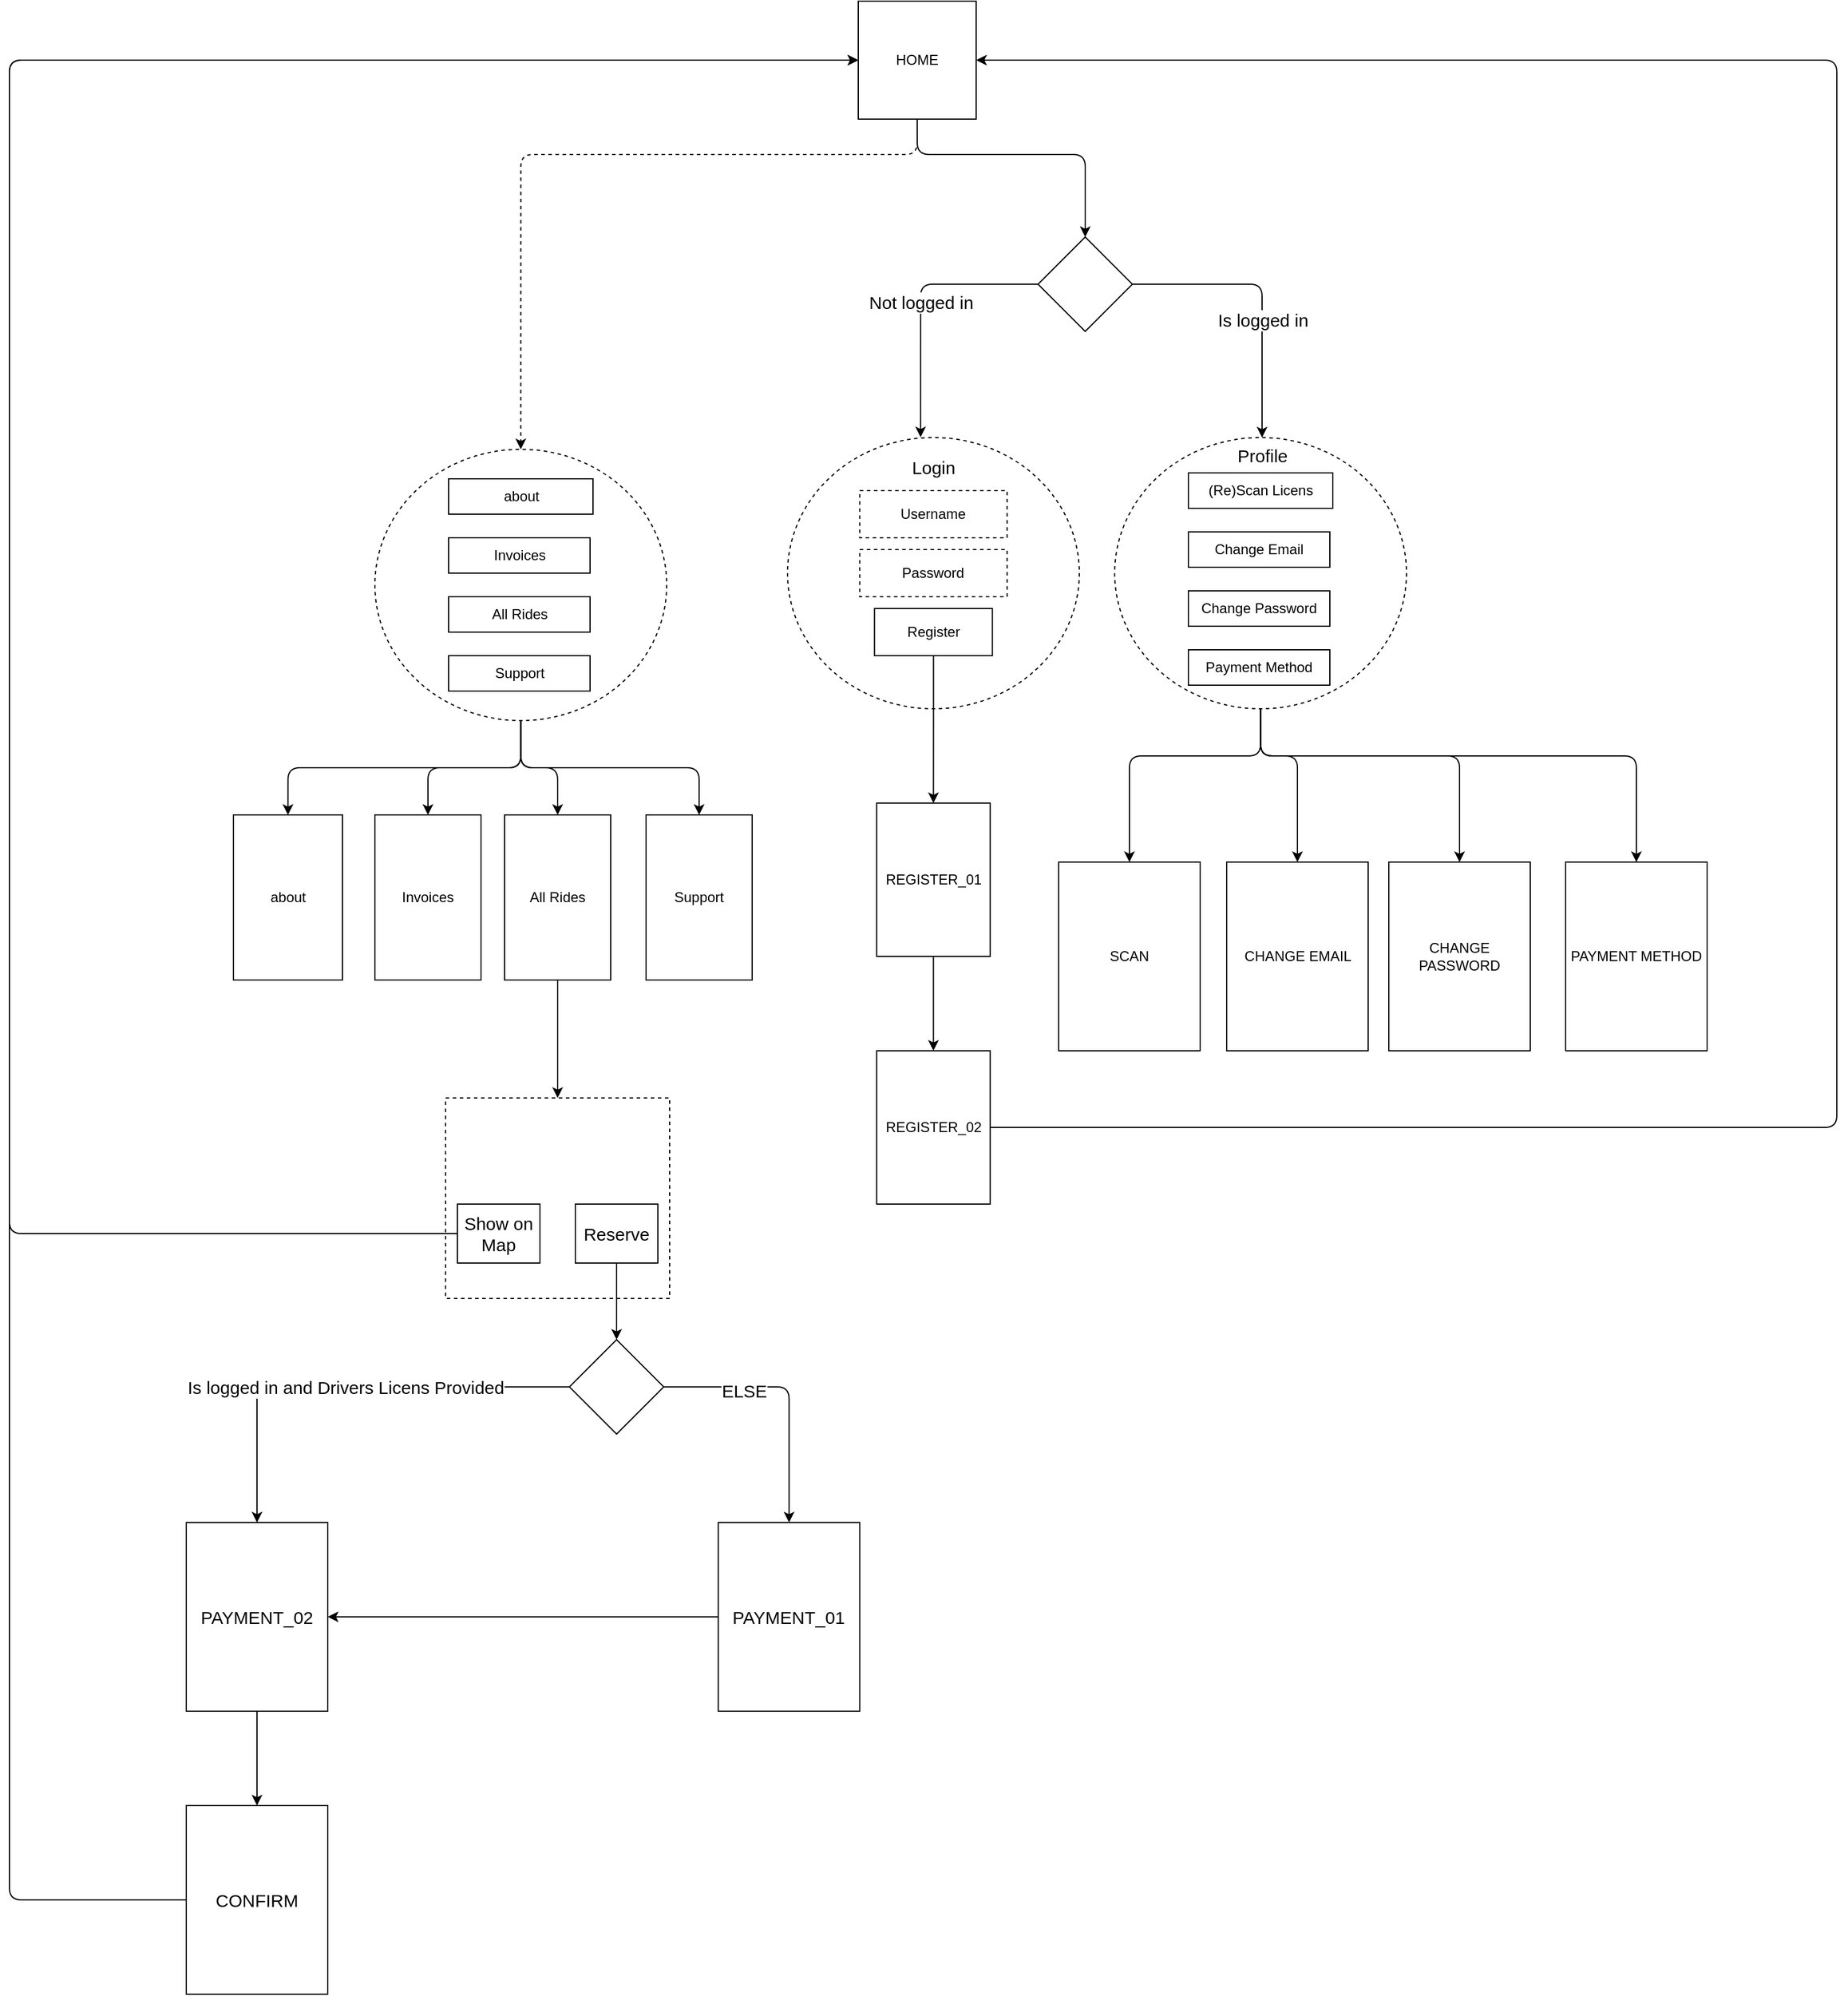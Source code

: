 <mxfile>
    <diagram id="27UhdxJOXIhVjV-da2Bo" name="Page-1">
        <mxGraphModel dx="2723" dy="2190" grid="1" gridSize="10" guides="0" tooltips="1" connect="1" arrows="1" fold="1" page="0" pageScale="1" pageWidth="850" pageHeight="1100" math="0" shadow="0">
            <root>
                <mxCell id="0"/>
                <mxCell id="1" parent="0"/>
                <mxCell id="43" value="" style="ellipse;whiteSpace=wrap;html=1;dashed=1;" vertex="1" parent="1">
                    <mxGeometry x="110" y="460" width="247.5" height="230" as="geometry"/>
                </mxCell>
                <mxCell id="26" style="edgeStyle=orthogonalEdgeStyle;html=1;entryX=0.5;entryY=0;entryDx=0;entryDy=0;" edge="1" parent="1" source="2" target="24">
                    <mxGeometry relative="1" as="geometry">
                        <Array as="points">
                            <mxPoint x="220" y="220"/>
                            <mxPoint x="363" y="220"/>
                        </Array>
                    </mxGeometry>
                </mxCell>
                <mxCell id="52" style="edgeStyle=orthogonalEdgeStyle;html=1;entryX=0.5;entryY=0;entryDx=0;entryDy=0;fontSize=15;dashed=1;" edge="1" parent="1" source="2" target="51">
                    <mxGeometry relative="1" as="geometry">
                        <Array as="points">
                            <mxPoint x="220" y="220"/>
                            <mxPoint x="-116" y="220"/>
                        </Array>
                    </mxGeometry>
                </mxCell>
                <mxCell id="2" value="HOME" style="whiteSpace=wrap;html=1;aspect=fixed;" vertex="1" parent="1">
                    <mxGeometry x="170" y="90" width="100" height="100" as="geometry"/>
                </mxCell>
                <mxCell id="19" value="Username" style="rounded=0;whiteSpace=wrap;html=1;dashed=1;" vertex="1" parent="1">
                    <mxGeometry x="171.25" y="505" width="125" height="40" as="geometry"/>
                </mxCell>
                <mxCell id="20" value="Password" style="rounded=0;whiteSpace=wrap;html=1;dashed=1;" vertex="1" parent="1">
                    <mxGeometry x="171.25" y="555" width="125" height="40" as="geometry"/>
                </mxCell>
                <mxCell id="48" value="" style="edgeStyle=orthogonalEdgeStyle;html=1;fontSize=15;" edge="1" parent="1" source="21" target="47">
                    <mxGeometry relative="1" as="geometry"/>
                </mxCell>
                <mxCell id="21" value="Register" style="rounded=0;whiteSpace=wrap;html=1;" vertex="1" parent="1">
                    <mxGeometry x="183.75" y="605" width="100" height="40" as="geometry"/>
                </mxCell>
                <mxCell id="42" value="Is logged in" style="edgeStyle=orthogonalEdgeStyle;html=1;entryX=0.5;entryY=0;entryDx=0;entryDy=0;fontSize=15;" edge="1" parent="1" source="24" target="36">
                    <mxGeometry x="0.167" relative="1" as="geometry">
                        <mxPoint as="offset"/>
                    </mxGeometry>
                </mxCell>
                <mxCell id="44" value="Not logged in" style="edgeStyle=orthogonalEdgeStyle;html=1;entryX=0.456;entryY=-0.001;entryDx=0;entryDy=0;entryPerimeter=0;fontSize=15;" edge="1" parent="1" source="24" target="43">
                    <mxGeometry relative="1" as="geometry">
                        <Array as="points">
                            <mxPoint x="223" y="330"/>
                        </Array>
                    </mxGeometry>
                </mxCell>
                <mxCell id="24" value="" style="rhombus;whiteSpace=wrap;html=1;" vertex="1" parent="1">
                    <mxGeometry x="322.5" y="290" width="80" height="80" as="geometry"/>
                </mxCell>
                <mxCell id="31" value="Login" style="text;html=1;strokeColor=none;fillColor=none;align=center;verticalAlign=middle;whiteSpace=wrap;rounded=0;fontSize=15;" vertex="1" parent="1">
                    <mxGeometry x="203.75" y="470" width="60" height="30" as="geometry"/>
                </mxCell>
                <mxCell id="96" value="" style="edgeStyle=orthogonalEdgeStyle;html=1;fontSize=15;" edge="1" parent="1" source="34" target="95">
                    <mxGeometry relative="1" as="geometry">
                        <Array as="points">
                            <mxPoint x="511" y="730"/>
                            <mxPoint x="400" y="730"/>
                        </Array>
                    </mxGeometry>
                </mxCell>
                <mxCell id="105" style="edgeStyle=orthogonalEdgeStyle;html=1;entryX=0.5;entryY=0;entryDx=0;entryDy=0;fontSize=15;" edge="1" parent="1" source="34" target="101">
                    <mxGeometry relative="1" as="geometry">
                        <Array as="points">
                            <mxPoint x="511" y="730"/>
                            <mxPoint x="543" y="730"/>
                        </Array>
                    </mxGeometry>
                </mxCell>
                <mxCell id="106" style="edgeStyle=orthogonalEdgeStyle;html=1;entryX=0.5;entryY=0;entryDx=0;entryDy=0;fontSize=15;" edge="1" parent="1" source="34" target="102">
                    <mxGeometry relative="1" as="geometry">
                        <Array as="points">
                            <mxPoint x="511" y="730"/>
                            <mxPoint x="680" y="730"/>
                        </Array>
                    </mxGeometry>
                </mxCell>
                <mxCell id="107" style="edgeStyle=orthogonalEdgeStyle;html=1;entryX=0.5;entryY=0;entryDx=0;entryDy=0;fontSize=15;" edge="1" parent="1" source="34" target="103">
                    <mxGeometry relative="1" as="geometry">
                        <Array as="points">
                            <mxPoint x="511" y="730"/>
                            <mxPoint x="830" y="730"/>
                        </Array>
                    </mxGeometry>
                </mxCell>
                <mxCell id="34" value="" style="ellipse;whiteSpace=wrap;html=1;dashed=1;" vertex="1" parent="1">
                    <mxGeometry x="387.5" y="460" width="247.5" height="230" as="geometry"/>
                </mxCell>
                <mxCell id="36" value="Profile" style="text;html=1;strokeColor=none;fillColor=none;align=center;verticalAlign=middle;whiteSpace=wrap;rounded=0;fontSize=15;" vertex="1" parent="1">
                    <mxGeometry x="482.5" y="460" width="60" height="30" as="geometry"/>
                </mxCell>
                <mxCell id="38" value="(Re)Scan Licens" style="rounded=0;whiteSpace=wrap;html=1;" vertex="1" parent="1">
                    <mxGeometry x="450" y="490" width="122.5" height="30" as="geometry"/>
                </mxCell>
                <mxCell id="39" value="Change Email" style="rounded=0;whiteSpace=wrap;html=1;" vertex="1" parent="1">
                    <mxGeometry x="450" y="540" width="120" height="30" as="geometry"/>
                </mxCell>
                <mxCell id="40" value="Change Password" style="rounded=0;whiteSpace=wrap;html=1;" vertex="1" parent="1">
                    <mxGeometry x="450" y="590" width="120" height="30" as="geometry"/>
                </mxCell>
                <mxCell id="41" value="Payment Method" style="rounded=0;whiteSpace=wrap;html=1;" vertex="1" parent="1">
                    <mxGeometry x="450" y="640" width="120" height="30" as="geometry"/>
                </mxCell>
                <mxCell id="50" value="" style="edgeStyle=orthogonalEdgeStyle;html=1;fontSize=15;" edge="1" parent="1" source="47" target="49">
                    <mxGeometry relative="1" as="geometry"/>
                </mxCell>
                <mxCell id="47" value="REGISTER_01" style="whiteSpace=wrap;html=1;rounded=0;" vertex="1" parent="1">
                    <mxGeometry x="185.62" y="770" width="96.25" height="130" as="geometry"/>
                </mxCell>
                <mxCell id="108" style="edgeStyle=orthogonalEdgeStyle;html=1;entryX=1;entryY=0.5;entryDx=0;entryDy=0;fontSize=15;" edge="1" parent="1" source="49" target="2">
                    <mxGeometry relative="1" as="geometry">
                        <Array as="points">
                            <mxPoint x="1000" y="1045"/>
                            <mxPoint x="1000" y="140"/>
                        </Array>
                    </mxGeometry>
                </mxCell>
                <mxCell id="49" value="REGISTER_02" style="whiteSpace=wrap;html=1;rounded=0;" vertex="1" parent="1">
                    <mxGeometry x="185.62" y="980" width="96.25" height="130" as="geometry"/>
                </mxCell>
                <mxCell id="71" style="edgeStyle=orthogonalEdgeStyle;html=1;entryX=0.5;entryY=0;entryDx=0;entryDy=0;fontSize=15;" edge="1" parent="1" source="51" target="57">
                    <mxGeometry relative="1" as="geometry">
                        <Array as="points">
                            <mxPoint x="-116" y="740"/>
                            <mxPoint x="-314" y="740"/>
                        </Array>
                    </mxGeometry>
                </mxCell>
                <mxCell id="73" style="edgeStyle=orthogonalEdgeStyle;html=1;entryX=0.5;entryY=0;entryDx=0;entryDy=0;fontSize=15;" edge="1" parent="1" source="51" target="59">
                    <mxGeometry relative="1" as="geometry"/>
                </mxCell>
                <mxCell id="74" style="edgeStyle=orthogonalEdgeStyle;html=1;fontSize=15;" edge="1" parent="1" source="51" target="64">
                    <mxGeometry relative="1" as="geometry"/>
                </mxCell>
                <mxCell id="75" style="edgeStyle=orthogonalEdgeStyle;html=1;entryX=0.5;entryY=0;entryDx=0;entryDy=0;fontSize=15;" edge="1" parent="1" source="51" target="67">
                    <mxGeometry relative="1" as="geometry"/>
                </mxCell>
                <mxCell id="51" value="" style="ellipse;whiteSpace=wrap;html=1;dashed=1;" vertex="1" parent="1">
                    <mxGeometry x="-240" y="470" width="247.5" height="230" as="geometry"/>
                </mxCell>
                <mxCell id="53" value="about" style="rounded=0;whiteSpace=wrap;html=1;" vertex="1" parent="1">
                    <mxGeometry x="-177.5" y="495" width="122.5" height="30" as="geometry"/>
                </mxCell>
                <mxCell id="54" value="Invoices" style="rounded=0;whiteSpace=wrap;html=1;" vertex="1" parent="1">
                    <mxGeometry x="-177.5" y="545" width="120" height="30" as="geometry"/>
                </mxCell>
                <mxCell id="55" value="All Rides" style="rounded=0;whiteSpace=wrap;html=1;" vertex="1" parent="1">
                    <mxGeometry x="-177.5" y="595" width="120" height="30" as="geometry"/>
                </mxCell>
                <mxCell id="56" value="Support" style="rounded=0;whiteSpace=wrap;html=1;" vertex="1" parent="1">
                    <mxGeometry x="-177.5" y="645" width="120" height="30" as="geometry"/>
                </mxCell>
                <mxCell id="57" value="about" style="rounded=0;whiteSpace=wrap;html=1;" vertex="1" parent="1">
                    <mxGeometry x="-360" y="780" width="92.5" height="140" as="geometry"/>
                </mxCell>
                <mxCell id="59" value="Invoices" style="rounded=0;whiteSpace=wrap;html=1;" vertex="1" parent="1">
                    <mxGeometry x="-240" y="780" width="90" height="140" as="geometry"/>
                </mxCell>
                <mxCell id="78" value="" style="edgeStyle=orthogonalEdgeStyle;html=1;fontSize=15;" edge="1" parent="1" source="64" target="77">
                    <mxGeometry relative="1" as="geometry"/>
                </mxCell>
                <mxCell id="64" value="All Rides" style="rounded=0;whiteSpace=wrap;html=1;" vertex="1" parent="1">
                    <mxGeometry x="-130" y="780" width="90" height="140" as="geometry"/>
                </mxCell>
                <mxCell id="67" value="Support" style="rounded=0;whiteSpace=wrap;html=1;" vertex="1" parent="1">
                    <mxGeometry x="-10" y="780" width="90" height="140" as="geometry"/>
                </mxCell>
                <mxCell id="77" value="" style="rounded=0;whiteSpace=wrap;html=1;dashed=1;" vertex="1" parent="1">
                    <mxGeometry x="-180" y="1020" width="190" height="170" as="geometry"/>
                </mxCell>
                <mxCell id="84" value="" style="edgeStyle=orthogonalEdgeStyle;html=1;fontSize=15;" edge="1" parent="1" source="79" target="83">
                    <mxGeometry relative="1" as="geometry"/>
                </mxCell>
                <mxCell id="79" value="Reserve" style="rounded=0;whiteSpace=wrap;html=1;fontSize=15;" vertex="1" parent="1">
                    <mxGeometry x="-70" y="1110" width="70" height="50" as="geometry"/>
                </mxCell>
                <mxCell id="82" style="edgeStyle=orthogonalEdgeStyle;html=1;entryX=0;entryY=0.5;entryDx=0;entryDy=0;fontSize=15;" edge="1" parent="1" source="80" target="2">
                    <mxGeometry relative="1" as="geometry">
                        <Array as="points">
                            <mxPoint x="-550" y="1135"/>
                            <mxPoint x="-550" y="140"/>
                        </Array>
                    </mxGeometry>
                </mxCell>
                <mxCell id="80" value="Show on Map" style="rounded=0;whiteSpace=wrap;html=1;fontSize=15;" vertex="1" parent="1">
                    <mxGeometry x="-170" y="1110" width="70" height="50" as="geometry"/>
                </mxCell>
                <mxCell id="86" value="Is logged in and Drivers Licens Provided" style="edgeStyle=orthogonalEdgeStyle;html=1;fontSize=15;" edge="1" parent="1" source="83" target="85">
                    <mxGeometry relative="1" as="geometry"/>
                </mxCell>
                <mxCell id="88" value="" style="edgeStyle=orthogonalEdgeStyle;html=1;fontSize=15;" edge="1" parent="1" source="83" target="87">
                    <mxGeometry relative="1" as="geometry"/>
                </mxCell>
                <mxCell id="89" value="ELSE" style="edgeLabel;html=1;align=center;verticalAlign=middle;resizable=0;points=[];fontSize=15;" vertex="1" connectable="0" parent="88">
                    <mxGeometry x="-0.397" y="-3" relative="1" as="geometry">
                        <mxPoint x="1" as="offset"/>
                    </mxGeometry>
                </mxCell>
                <mxCell id="83" value="" style="rhombus;whiteSpace=wrap;html=1;fontSize=15;rounded=0;" vertex="1" parent="1">
                    <mxGeometry x="-75" y="1225" width="80" height="80" as="geometry"/>
                </mxCell>
                <mxCell id="92" value="" style="edgeStyle=orthogonalEdgeStyle;html=1;fontSize=15;" edge="1" parent="1" source="85" target="91">
                    <mxGeometry relative="1" as="geometry"/>
                </mxCell>
                <mxCell id="85" value="PAYMENT_02" style="whiteSpace=wrap;html=1;fontSize=15;rounded=0;" vertex="1" parent="1">
                    <mxGeometry x="-400" y="1380" width="120" height="160" as="geometry"/>
                </mxCell>
                <mxCell id="90" style="edgeStyle=orthogonalEdgeStyle;html=1;entryX=1;entryY=0.5;entryDx=0;entryDy=0;fontSize=15;" edge="1" parent="1" source="87" target="85">
                    <mxGeometry relative="1" as="geometry"/>
                </mxCell>
                <mxCell id="87" value="PAYMENT_01" style="whiteSpace=wrap;html=1;fontSize=15;rounded=0;" vertex="1" parent="1">
                    <mxGeometry x="51.25" y="1380" width="120" height="160" as="geometry"/>
                </mxCell>
                <mxCell id="109" style="edgeStyle=orthogonalEdgeStyle;html=1;entryX=0;entryY=0.5;entryDx=0;entryDy=0;fontSize=15;" edge="1" parent="1" source="91" target="2">
                    <mxGeometry relative="1" as="geometry">
                        <Array as="points">
                            <mxPoint x="-550" y="1700"/>
                            <mxPoint x="-550" y="140"/>
                        </Array>
                    </mxGeometry>
                </mxCell>
                <mxCell id="91" value="CONFIRM" style="whiteSpace=wrap;html=1;fontSize=15;rounded=0;" vertex="1" parent="1">
                    <mxGeometry x="-400" y="1620" width="120" height="160" as="geometry"/>
                </mxCell>
                <mxCell id="95" value="SCAN" style="whiteSpace=wrap;html=1;" vertex="1" parent="1">
                    <mxGeometry x="340" y="820" width="120" height="160" as="geometry"/>
                </mxCell>
                <mxCell id="101" value="CHANGE EMAIL" style="whiteSpace=wrap;html=1;" vertex="1" parent="1">
                    <mxGeometry x="482.5" y="820" width="120" height="160" as="geometry"/>
                </mxCell>
                <mxCell id="102" value="CHANGE PASSWORD" style="whiteSpace=wrap;html=1;" vertex="1" parent="1">
                    <mxGeometry x="620" y="820" width="120" height="160" as="geometry"/>
                </mxCell>
                <mxCell id="103" value="PAYMENT METHOD" style="whiteSpace=wrap;html=1;" vertex="1" parent="1">
                    <mxGeometry x="770" y="820" width="120" height="160" as="geometry"/>
                </mxCell>
            </root>
        </mxGraphModel>
    </diagram>
</mxfile>